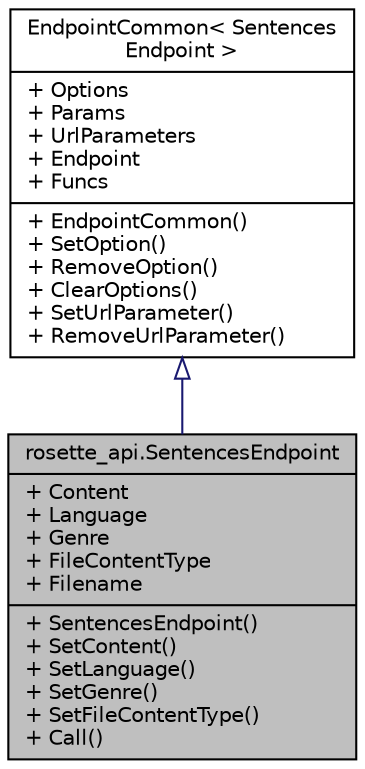 digraph "rosette_api.SentencesEndpoint"
{
  edge [fontname="Helvetica",fontsize="10",labelfontname="Helvetica",labelfontsize="10"];
  node [fontname="Helvetica",fontsize="10",shape=record];
  Node2 [label="{rosette_api.SentencesEndpoint\n|+ Content\l+ Language\l+ Genre\l+ FileContentType\l+ Filename\l|+ SentencesEndpoint()\l+ SetContent()\l+ SetLanguage()\l+ SetGenre()\l+ SetFileContentType()\l+ Call()\l}",height=0.2,width=0.4,color="black", fillcolor="grey75", style="filled", fontcolor="black"];
  Node3 -> Node2 [dir="back",color="midnightblue",fontsize="10",style="solid",arrowtail="onormal",fontname="Helvetica"];
  Node3 [label="{EndpointCommon\< Sentences\lEndpoint \>\n|+ Options\l+ Params\l+ UrlParameters\l+ Endpoint\l+ Funcs\l|+ EndpointCommon()\l+ SetOption()\l+ RemoveOption()\l+ ClearOptions()\l+ SetUrlParameter()\l+ RemoveUrlParameter()\l}",height=0.2,width=0.4,color="black", fillcolor="white", style="filled",URL="$classrosette__api_1_1_endpoint_common.html"];
}

